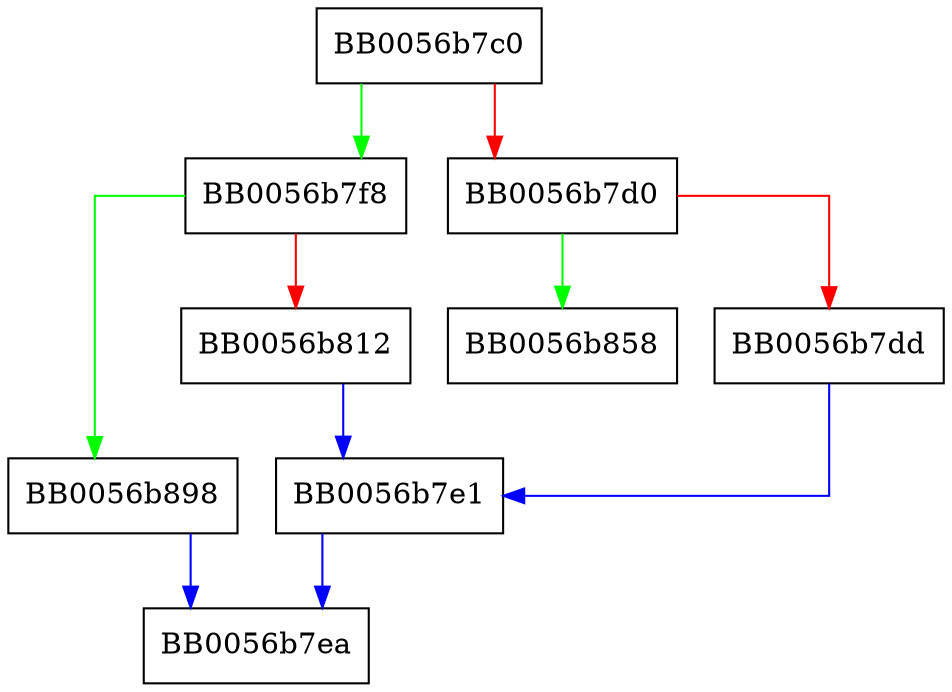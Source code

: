 digraph CMS_SignedData_init {
  node [shape="box"];
  graph [splines=ortho];
  BB0056b7c0 -> BB0056b7f8 [color="green"];
  BB0056b7c0 -> BB0056b7d0 [color="red"];
  BB0056b7d0 -> BB0056b858 [color="green"];
  BB0056b7d0 -> BB0056b7dd [color="red"];
  BB0056b7dd -> BB0056b7e1 [color="blue"];
  BB0056b7e1 -> BB0056b7ea [color="blue"];
  BB0056b7f8 -> BB0056b898 [color="green"];
  BB0056b7f8 -> BB0056b812 [color="red"];
  BB0056b812 -> BB0056b7e1 [color="blue"];
  BB0056b898 -> BB0056b7ea [color="blue"];
}